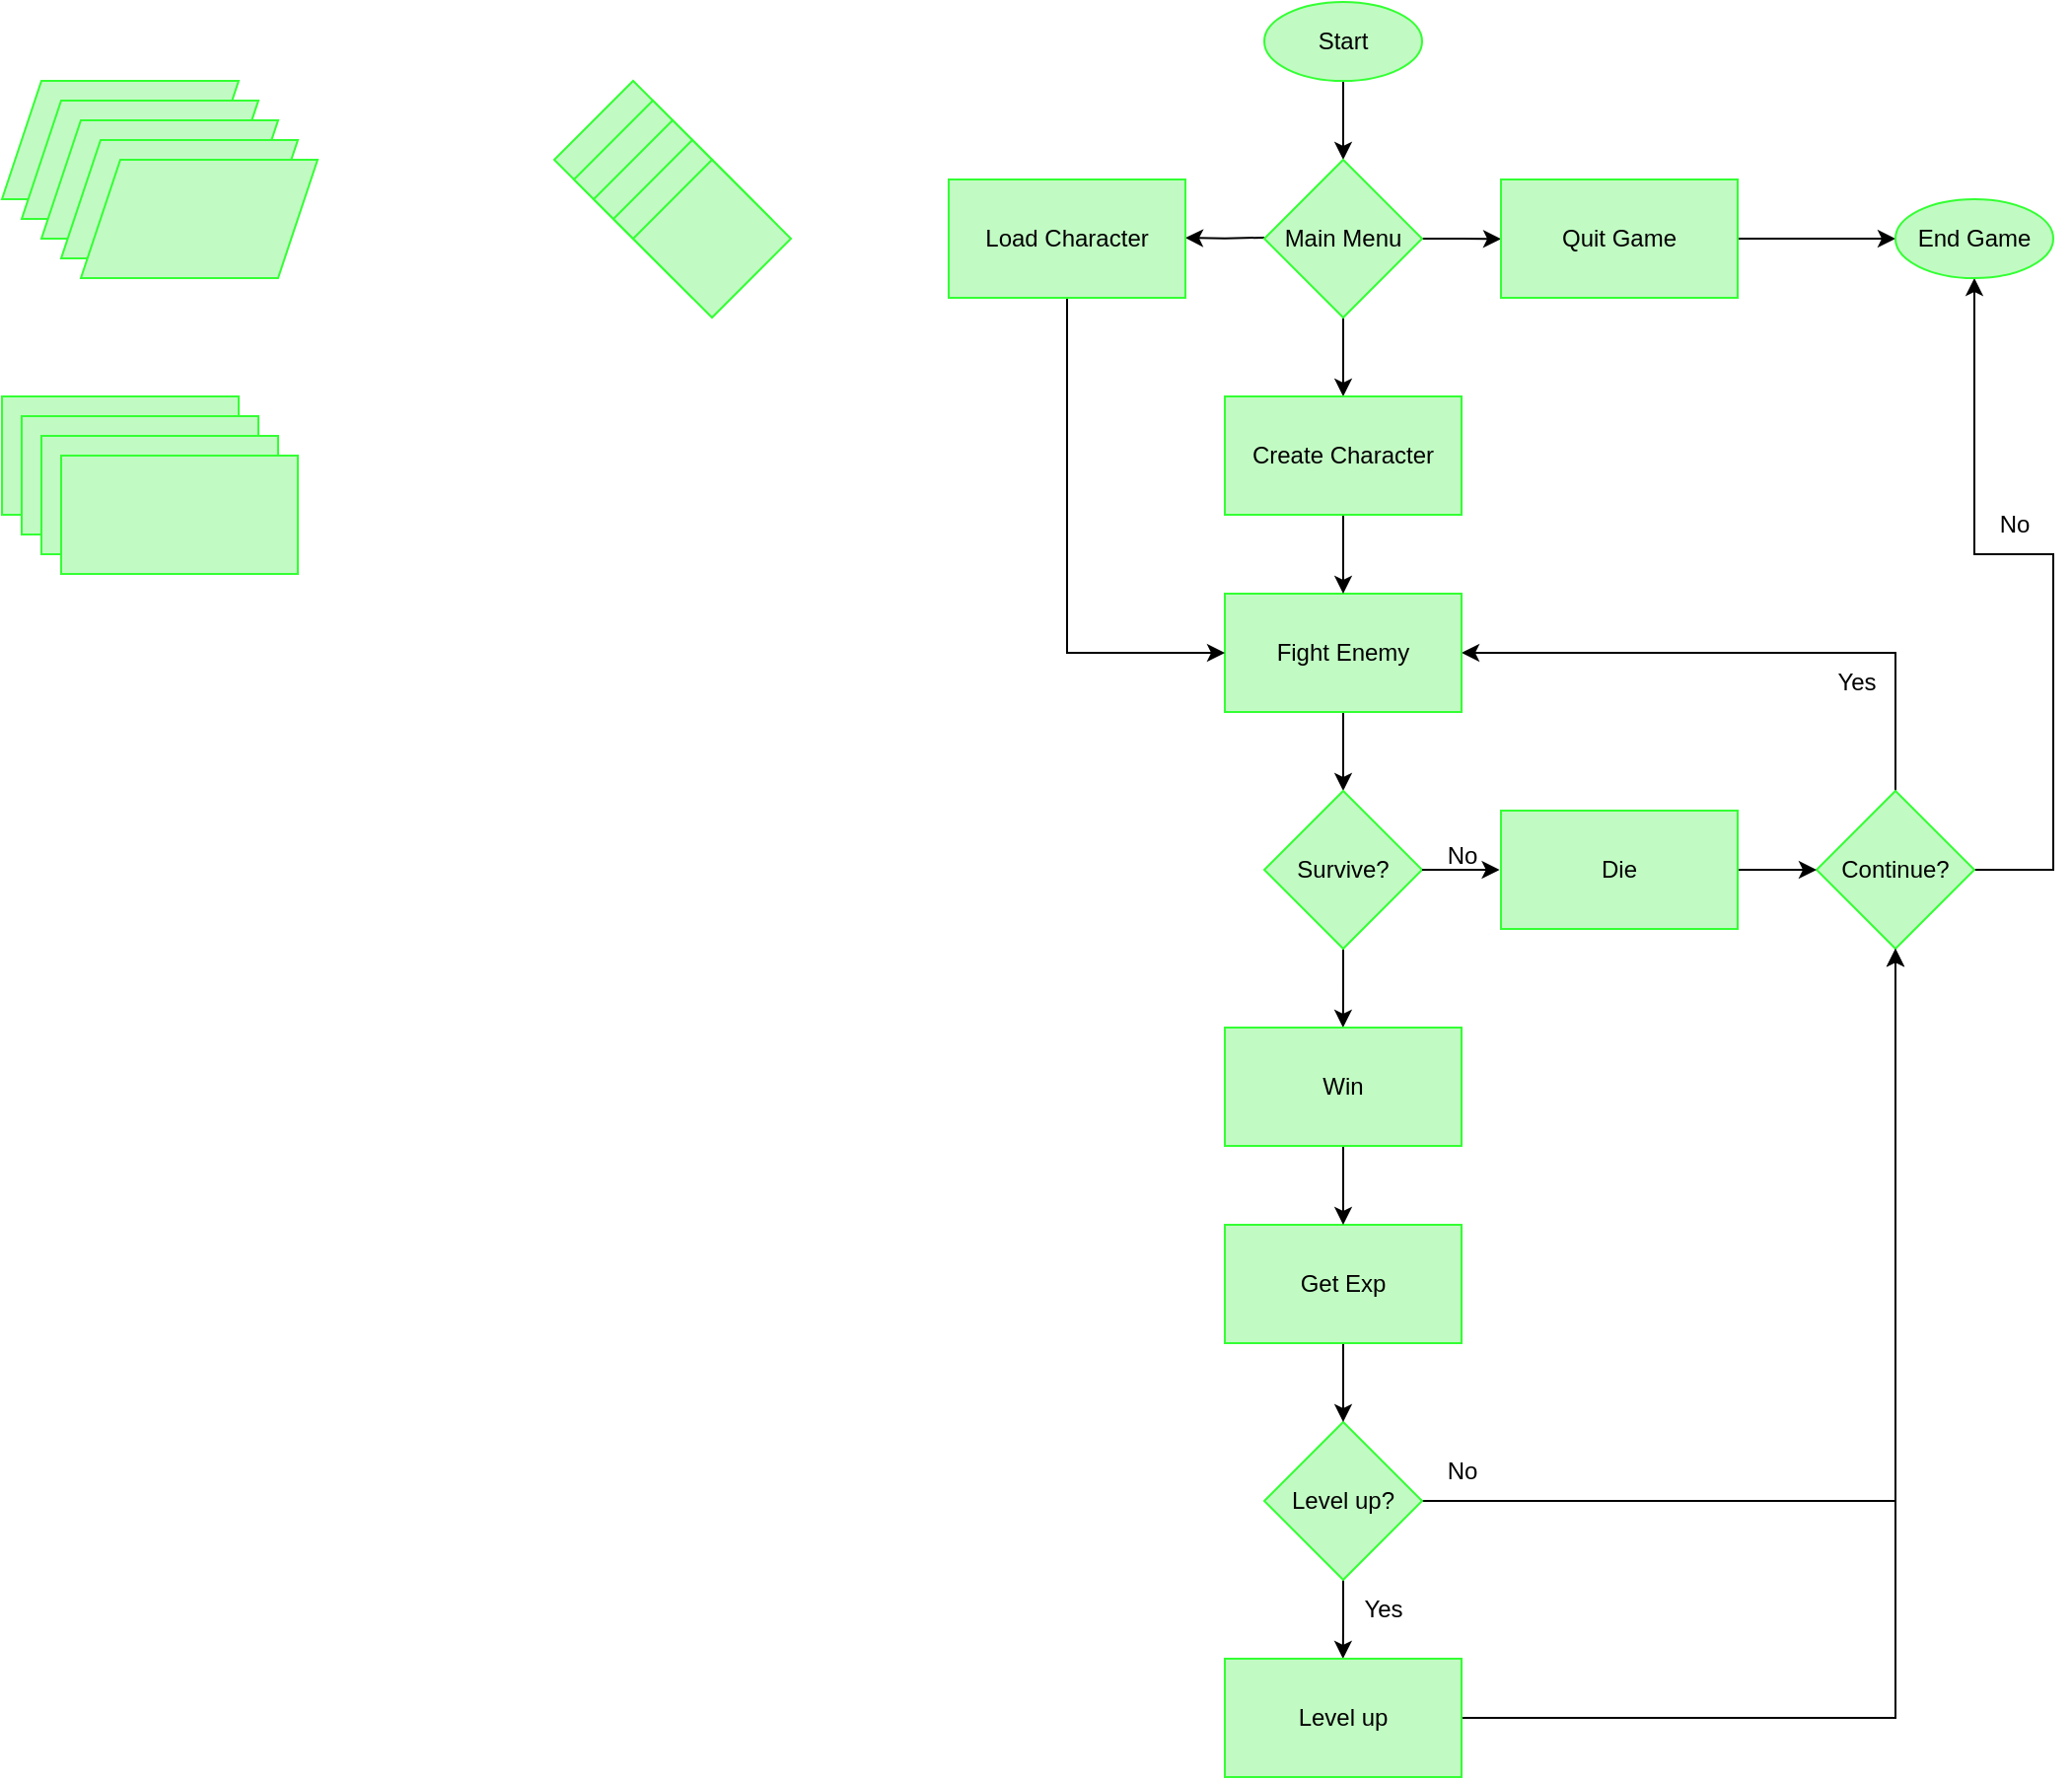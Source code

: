 <mxfile version="25.0.3">
  <diagram id="6a731a19-8d31-9384-78a2-239565b7b9f0" name="Page-1">
    <mxGraphModel dx="2843" dy="780" grid="0" gridSize="10" guides="1" tooltips="1" connect="1" arrows="1" fold="1" page="1" pageScale="1" pageWidth="1169" pageHeight="827" background="none" math="0" shadow="0">
      <root>
        <mxCell id="0" />
        <mxCell id="1" parent="0" />
        <mxCell id="lUV5qcwQjhjCgoKluF-U-65" style="edgeStyle=orthogonalEdgeStyle;rounded=0;orthogonalLoop=1;jettySize=auto;html=1;exitX=0.5;exitY=1;exitDx=0;exitDy=0;entryX=0.5;entryY=0;entryDx=0;entryDy=0;" parent="1" source="lUV5qcwQjhjCgoKluF-U-56" target="lUV5qcwQjhjCgoKluF-U-64" edge="1">
          <mxGeometry relative="1" as="geometry" />
        </mxCell>
        <mxCell id="lUV5qcwQjhjCgoKluF-U-56" value="Start" style="ellipse;whiteSpace=wrap;html=1;strokeColor=#33FF33;fillColor=#C1FBC3;" parent="1" vertex="1">
          <mxGeometry x="320" y="40" width="80" height="40" as="geometry" />
        </mxCell>
        <mxCell id="lUV5qcwQjhjCgoKluF-U-113" style="edgeStyle=orthogonalEdgeStyle;rounded=0;orthogonalLoop=1;jettySize=auto;html=1;exitX=1;exitY=0.5;exitDx=0;exitDy=0;entryX=0.5;entryY=1;entryDx=0;entryDy=0;" parent="1" source="lUV5qcwQjhjCgoKluF-U-57" target="lUV5qcwQjhjCgoKluF-U-70" edge="1">
          <mxGeometry relative="1" as="geometry">
            <Array as="points">
              <mxPoint x="720" y="480" />
              <mxPoint x="720" y="320" />
              <mxPoint x="680" y="320" />
            </Array>
          </mxGeometry>
        </mxCell>
        <mxCell id="lUV5qcwQjhjCgoKluF-U-114" style="edgeStyle=orthogonalEdgeStyle;rounded=0;orthogonalLoop=1;jettySize=auto;html=1;exitX=0.5;exitY=0;exitDx=0;exitDy=0;entryX=1;entryY=0.5;entryDx=0;entryDy=0;" parent="1" source="lUV5qcwQjhjCgoKluF-U-57" target="lUV5qcwQjhjCgoKluF-U-72" edge="1">
          <mxGeometry relative="1" as="geometry" />
        </mxCell>
        <mxCell id="lUV5qcwQjhjCgoKluF-U-57" value="Continue?" style="rhombus;whiteSpace=wrap;html=1;strokeColor=#33FF33;fillColor=#C1FBC3;" parent="1" vertex="1">
          <mxGeometry x="600" y="440" width="80" height="80" as="geometry" />
        </mxCell>
        <mxCell id="lUV5qcwQjhjCgoKluF-U-63" value="" style="rhombus;whiteSpace=wrap;html=1;strokeColor=#33FF33;fillColor=#C1FBC3;" parent="1" vertex="1">
          <mxGeometry x="-40" y="80" width="80" height="80" as="geometry" />
        </mxCell>
        <mxCell id="lUV5qcwQjhjCgoKluF-U-67" style="edgeStyle=orthogonalEdgeStyle;rounded=0;orthogonalLoop=1;jettySize=auto;html=1;exitX=1;exitY=0.5;exitDx=0;exitDy=0;" parent="1" source="lUV5qcwQjhjCgoKluF-U-64" edge="1">
          <mxGeometry relative="1" as="geometry">
            <mxPoint x="440" y="160.143" as="targetPoint" />
          </mxGeometry>
        </mxCell>
        <mxCell id="lUV5qcwQjhjCgoKluF-U-68" style="edgeStyle=orthogonalEdgeStyle;rounded=0;orthogonalLoop=1;jettySize=auto;html=1;exitX=0;exitY=0.5;exitDx=0;exitDy=0;" parent="1" edge="1">
          <mxGeometry relative="1" as="geometry">
            <mxPoint x="280" y="159.583" as="targetPoint" />
            <mxPoint x="320" y="159.44" as="sourcePoint" />
          </mxGeometry>
        </mxCell>
        <mxCell id="lUV5qcwQjhjCgoKluF-U-97" style="edgeStyle=orthogonalEdgeStyle;rounded=0;orthogonalLoop=1;jettySize=auto;html=1;exitX=0.5;exitY=1;exitDx=0;exitDy=0;entryX=0.5;entryY=0;entryDx=0;entryDy=0;" parent="1" source="lUV5qcwQjhjCgoKluF-U-64" target="lUV5qcwQjhjCgoKluF-U-75" edge="1">
          <mxGeometry relative="1" as="geometry" />
        </mxCell>
        <mxCell id="lUV5qcwQjhjCgoKluF-U-64" value="Main Menu" style="rhombus;whiteSpace=wrap;html=1;strokeColor=#33FF33;fillColor=#C1FBC3;" parent="1" vertex="1">
          <mxGeometry x="320" y="120" width="80" height="80" as="geometry" />
        </mxCell>
        <mxCell id="lUV5qcwQjhjCgoKluF-U-71" style="edgeStyle=orthogonalEdgeStyle;rounded=0;orthogonalLoop=1;jettySize=auto;html=1;exitX=1;exitY=0.5;exitDx=0;exitDy=0;entryX=0;entryY=0.5;entryDx=0;entryDy=0;" parent="1" source="lUV5qcwQjhjCgoKluF-U-69" target="lUV5qcwQjhjCgoKluF-U-70" edge="1">
          <mxGeometry relative="1" as="geometry" />
        </mxCell>
        <mxCell id="lUV5qcwQjhjCgoKluF-U-69" value="Quit Game" style="rounded=0;whiteSpace=wrap;html=1;strokeColor=#33FF33;fillColor=#C1FBC3;" parent="1" vertex="1">
          <mxGeometry x="440" y="130" width="120" height="60" as="geometry" />
        </mxCell>
        <mxCell id="lUV5qcwQjhjCgoKluF-U-70" value="End Game" style="ellipse;whiteSpace=wrap;html=1;strokeColor=#33FF33;fillColor=#C1FBC3;" parent="1" vertex="1">
          <mxGeometry x="640" y="140" width="80" height="40" as="geometry" />
        </mxCell>
        <mxCell id="lUV5qcwQjhjCgoKluF-U-100" style="edgeStyle=orthogonalEdgeStyle;rounded=0;orthogonalLoop=1;jettySize=auto;html=1;exitX=0.5;exitY=1;exitDx=0;exitDy=0;entryX=0.5;entryY=0;entryDx=0;entryDy=0;" parent="1" source="lUV5qcwQjhjCgoKluF-U-72" target="lUV5qcwQjhjCgoKluF-U-76" edge="1">
          <mxGeometry relative="1" as="geometry" />
        </mxCell>
        <mxCell id="lUV5qcwQjhjCgoKluF-U-72" value="Fight Enemy" style="rounded=0;whiteSpace=wrap;html=1;strokeColor=#33FF33;fillColor=#C1FBC3;" parent="1" vertex="1">
          <mxGeometry x="300" y="340" width="120" height="60" as="geometry" />
        </mxCell>
        <mxCell id="lUV5qcwQjhjCgoKluF-U-73" value="" style="rounded=0;whiteSpace=wrap;html=1;strokeColor=#33FF33;fillColor=#C1FBC3;" parent="1" vertex="1">
          <mxGeometry x="-320" y="240" width="120" height="60" as="geometry" />
        </mxCell>
        <mxCell id="lUV5qcwQjhjCgoKluF-U-99" style="edgeStyle=orthogonalEdgeStyle;rounded=0;orthogonalLoop=1;jettySize=auto;html=1;exitX=0.5;exitY=1;exitDx=0;exitDy=0;entryX=0;entryY=0.5;entryDx=0;entryDy=0;" parent="1" source="lUV5qcwQjhjCgoKluF-U-74" target="lUV5qcwQjhjCgoKluF-U-72" edge="1">
          <mxGeometry relative="1" as="geometry" />
        </mxCell>
        <mxCell id="lUV5qcwQjhjCgoKluF-U-74" value="Load Character" style="rounded=0;whiteSpace=wrap;html=1;strokeColor=#33FF33;fillColor=#C1FBC3;" parent="1" vertex="1">
          <mxGeometry x="160" y="130" width="120" height="60" as="geometry" />
        </mxCell>
        <mxCell id="lUV5qcwQjhjCgoKluF-U-98" style="edgeStyle=orthogonalEdgeStyle;rounded=0;orthogonalLoop=1;jettySize=auto;html=1;exitX=0.5;exitY=1;exitDx=0;exitDy=0;entryX=0.5;entryY=0;entryDx=0;entryDy=0;" parent="1" source="lUV5qcwQjhjCgoKluF-U-75" target="lUV5qcwQjhjCgoKluF-U-72" edge="1">
          <mxGeometry relative="1" as="geometry" />
        </mxCell>
        <mxCell id="lUV5qcwQjhjCgoKluF-U-75" value="Create Character" style="rounded=0;whiteSpace=wrap;html=1;strokeColor=#33FF33;fillColor=#C1FBC3;" parent="1" vertex="1">
          <mxGeometry x="300" y="240" width="120" height="60" as="geometry" />
        </mxCell>
        <mxCell id="lUV5qcwQjhjCgoKluF-U-108" style="edgeStyle=orthogonalEdgeStyle;rounded=0;orthogonalLoop=1;jettySize=auto;html=1;exitX=0.5;exitY=1;exitDx=0;exitDy=0;" parent="1" source="lUV5qcwQjhjCgoKluF-U-76" edge="1">
          <mxGeometry relative="1" as="geometry">
            <mxPoint x="359.923" y="560" as="targetPoint" />
          </mxGeometry>
        </mxCell>
        <mxCell id="lUV5qcwQjhjCgoKluF-U-76" value="Survive?" style="rhombus;whiteSpace=wrap;html=1;strokeColor=#33FF33;fillColor=#C1FBC3;" parent="1" vertex="1">
          <mxGeometry x="320" y="440" width="80" height="80" as="geometry" />
        </mxCell>
        <mxCell id="lUV5qcwQjhjCgoKluF-U-117" style="edgeStyle=orthogonalEdgeStyle;rounded=0;orthogonalLoop=1;jettySize=auto;html=1;exitX=0.5;exitY=1;exitDx=0;exitDy=0;" parent="1" source="lUV5qcwQjhjCgoKluF-U-77" edge="1">
          <mxGeometry relative="1" as="geometry">
            <mxPoint x="359.895" y="880" as="targetPoint" />
          </mxGeometry>
        </mxCell>
        <mxCell id="lUV5qcwQjhjCgoKluF-U-139" style="edgeStyle=orthogonalEdgeStyle;rounded=0;orthogonalLoop=1;jettySize=auto;html=1;exitX=1;exitY=0.5;exitDx=0;exitDy=0;entryX=0.5;entryY=1;entryDx=0;entryDy=0;" parent="1" source="lUV5qcwQjhjCgoKluF-U-77" target="lUV5qcwQjhjCgoKluF-U-57" edge="1">
          <mxGeometry relative="1" as="geometry" />
        </mxCell>
        <mxCell id="lUV5qcwQjhjCgoKluF-U-77" value="Level up?" style="rhombus;whiteSpace=wrap;html=1;strokeColor=#33FF33;fillColor=#C1FBC3;" parent="1" vertex="1">
          <mxGeometry x="320" y="760" width="80" height="80" as="geometry" />
        </mxCell>
        <mxCell id="lUV5qcwQjhjCgoKluF-U-78" value="" style="shape=parallelogram;perimeter=parallelogramPerimeter;whiteSpace=wrap;html=1;fixedSize=1;strokeColor=#33FF33;fillColor=#C1FBC3;" parent="1" vertex="1">
          <mxGeometry x="-320" y="80" width="120" height="60" as="geometry" />
        </mxCell>
        <mxCell id="lUV5qcwQjhjCgoKluF-U-102" value="No" style="text;html=1;align=center;verticalAlign=middle;resizable=0;points=[];autosize=1;strokeColor=none;fillColor=none;" parent="1" vertex="1">
          <mxGeometry x="400" y="458" width="40" height="30" as="geometry" />
        </mxCell>
        <mxCell id="lUV5qcwQjhjCgoKluF-U-116" style="edgeStyle=orthogonalEdgeStyle;rounded=0;orthogonalLoop=1;jettySize=auto;html=1;exitX=0.5;exitY=1;exitDx=0;exitDy=0;" parent="1" source="lUV5qcwQjhjCgoKluF-U-104" target="lUV5qcwQjhjCgoKluF-U-77" edge="1">
          <mxGeometry relative="1" as="geometry" />
        </mxCell>
        <mxCell id="lUV5qcwQjhjCgoKluF-U-104" value="Get Exp" style="rounded=0;whiteSpace=wrap;html=1;strokeColor=#33FF33;fillColor=#C1FBC3;" parent="1" vertex="1">
          <mxGeometry x="300" y="660" width="120" height="60" as="geometry" />
        </mxCell>
        <mxCell id="lUV5qcwQjhjCgoKluF-U-109" style="edgeStyle=orthogonalEdgeStyle;rounded=0;orthogonalLoop=1;jettySize=auto;html=1;exitX=0.5;exitY=1;exitDx=0;exitDy=0;entryX=0.5;entryY=0;entryDx=0;entryDy=0;" parent="1" source="lUV5qcwQjhjCgoKluF-U-105" target="lUV5qcwQjhjCgoKluF-U-104" edge="1">
          <mxGeometry relative="1" as="geometry" />
        </mxCell>
        <mxCell id="lUV5qcwQjhjCgoKluF-U-105" value="Win" style="rounded=0;whiteSpace=wrap;html=1;strokeColor=#33FF33;fillColor=#C1FBC3;" parent="1" vertex="1">
          <mxGeometry x="300" y="560" width="120" height="60" as="geometry" />
        </mxCell>
        <mxCell id="lUV5qcwQjhjCgoKluF-U-110" style="edgeStyle=orthogonalEdgeStyle;rounded=0;orthogonalLoop=1;jettySize=auto;html=1;exitX=1;exitY=0.5;exitDx=0;exitDy=0;entryX=0;entryY=0.5;entryDx=0;entryDy=0;" parent="1" source="lUV5qcwQjhjCgoKluF-U-106" target="lUV5qcwQjhjCgoKluF-U-57" edge="1">
          <mxGeometry relative="1" as="geometry" />
        </mxCell>
        <mxCell id="lUV5qcwQjhjCgoKluF-U-106" value="Die" style="rounded=0;whiteSpace=wrap;html=1;strokeColor=#33FF33;fillColor=#C1FBC3;" parent="1" vertex="1">
          <mxGeometry x="440" y="450" width="120" height="60" as="geometry" />
        </mxCell>
        <mxCell id="lUV5qcwQjhjCgoKluF-U-107" style="edgeStyle=orthogonalEdgeStyle;rounded=0;orthogonalLoop=1;jettySize=auto;html=1;exitX=1;exitY=0.5;exitDx=0;exitDy=0;entryX=0.982;entryY=0.752;entryDx=0;entryDy=0;entryPerimeter=0;" parent="1" source="lUV5qcwQjhjCgoKluF-U-76" target="lUV5qcwQjhjCgoKluF-U-102" edge="1">
          <mxGeometry relative="1" as="geometry" />
        </mxCell>
        <mxCell id="lUV5qcwQjhjCgoKluF-U-112" value="No" style="text;html=1;align=center;verticalAlign=middle;resizable=0;points=[];autosize=1;strokeColor=none;fillColor=none;" parent="1" vertex="1">
          <mxGeometry x="680" y="290" width="40" height="30" as="geometry" />
        </mxCell>
        <mxCell id="lUV5qcwQjhjCgoKluF-U-115" value="Yes" style="text;html=1;align=center;verticalAlign=middle;resizable=0;points=[];autosize=1;strokeColor=none;fillColor=none;" parent="1" vertex="1">
          <mxGeometry x="600" y="370" width="40" height="30" as="geometry" />
        </mxCell>
        <mxCell id="lUV5qcwQjhjCgoKluF-U-119" value="Yes" style="text;html=1;align=center;verticalAlign=middle;resizable=0;points=[];autosize=1;strokeColor=none;fillColor=none;" parent="1" vertex="1">
          <mxGeometry x="360" y="840" width="40" height="30" as="geometry" />
        </mxCell>
        <mxCell id="lUV5qcwQjhjCgoKluF-U-120" value="No" style="text;html=1;align=center;verticalAlign=middle;resizable=0;points=[];autosize=1;strokeColor=none;fillColor=none;" parent="1" vertex="1">
          <mxGeometry x="400" y="770" width="40" height="30" as="geometry" />
        </mxCell>
        <mxCell id="lUV5qcwQjhjCgoKluF-U-123" value="" style="rhombus;whiteSpace=wrap;html=1;strokeColor=#33FF33;fillColor=#C1FBC3;" parent="1" vertex="1">
          <mxGeometry x="-30" y="90" width="80" height="80" as="geometry" />
        </mxCell>
        <mxCell id="lUV5qcwQjhjCgoKluF-U-124" value="" style="rhombus;whiteSpace=wrap;html=1;strokeColor=#33FF33;fillColor=#C1FBC3;" parent="1" vertex="1">
          <mxGeometry x="-20" y="100" width="80" height="80" as="geometry" />
        </mxCell>
        <mxCell id="lUV5qcwQjhjCgoKluF-U-125" value="" style="rhombus;whiteSpace=wrap;html=1;strokeColor=#33FF33;fillColor=#C1FBC3;" parent="1" vertex="1">
          <mxGeometry x="-10" y="110" width="80" height="80" as="geometry" />
        </mxCell>
        <mxCell id="lUV5qcwQjhjCgoKluF-U-126" value="" style="rhombus;whiteSpace=wrap;html=1;strokeColor=#33FF33;fillColor=#C1FBC3;" parent="1" vertex="1">
          <mxGeometry y="120" width="80" height="80" as="geometry" />
        </mxCell>
        <mxCell id="lUV5qcwQjhjCgoKluF-U-133" value="" style="rounded=0;whiteSpace=wrap;html=1;strokeColor=#33FF33;fillColor=#C1FBC3;" parent="1" vertex="1">
          <mxGeometry x="-310" y="250" width="120" height="60" as="geometry" />
        </mxCell>
        <mxCell id="lUV5qcwQjhjCgoKluF-U-134" value="" style="rounded=0;whiteSpace=wrap;html=1;strokeColor=#33FF33;fillColor=#C1FBC3;" parent="1" vertex="1">
          <mxGeometry x="-300" y="260" width="120" height="60" as="geometry" />
        </mxCell>
        <mxCell id="lUV5qcwQjhjCgoKluF-U-135" value="" style="rounded=0;whiteSpace=wrap;html=1;strokeColor=#33FF33;fillColor=#C1FBC3;" parent="1" vertex="1">
          <mxGeometry x="-290" y="270" width="120" height="60" as="geometry" />
        </mxCell>
        <mxCell id="lUV5qcwQjhjCgoKluF-U-138" style="edgeStyle=orthogonalEdgeStyle;rounded=0;orthogonalLoop=1;jettySize=auto;html=1;exitX=1;exitY=0.5;exitDx=0;exitDy=0;entryX=0.5;entryY=1;entryDx=0;entryDy=0;" parent="1" source="lUV5qcwQjhjCgoKluF-U-136" target="lUV5qcwQjhjCgoKluF-U-57" edge="1">
          <mxGeometry relative="1" as="geometry" />
        </mxCell>
        <mxCell id="lUV5qcwQjhjCgoKluF-U-136" value="Level up" style="rounded=0;whiteSpace=wrap;html=1;strokeColor=#33FF33;fillColor=#C1FBC3;" parent="1" vertex="1">
          <mxGeometry x="300" y="880" width="120" height="60" as="geometry" />
        </mxCell>
        <mxCell id="lUV5qcwQjhjCgoKluF-U-140" value="" style="shape=parallelogram;perimeter=parallelogramPerimeter;whiteSpace=wrap;html=1;fixedSize=1;strokeColor=#33FF33;fillColor=#C1FBC3;" parent="1" vertex="1">
          <mxGeometry x="-310" y="90" width="120" height="60" as="geometry" />
        </mxCell>
        <mxCell id="lUV5qcwQjhjCgoKluF-U-141" value="" style="shape=parallelogram;perimeter=parallelogramPerimeter;whiteSpace=wrap;html=1;fixedSize=1;strokeColor=#33FF33;fillColor=#C1FBC3;" parent="1" vertex="1">
          <mxGeometry x="-300" y="100" width="120" height="60" as="geometry" />
        </mxCell>
        <mxCell id="lUV5qcwQjhjCgoKluF-U-142" value="" style="shape=parallelogram;perimeter=parallelogramPerimeter;whiteSpace=wrap;html=1;fixedSize=1;strokeColor=#33FF33;fillColor=#C1FBC3;" parent="1" vertex="1">
          <mxGeometry x="-290" y="110" width="120" height="60" as="geometry" />
        </mxCell>
        <mxCell id="lUV5qcwQjhjCgoKluF-U-143" value="" style="shape=parallelogram;perimeter=parallelogramPerimeter;whiteSpace=wrap;html=1;fixedSize=1;strokeColor=#33FF33;fillColor=#C1FBC3;" parent="1" vertex="1">
          <mxGeometry x="-280" y="120" width="120" height="60" as="geometry" />
        </mxCell>
      </root>
    </mxGraphModel>
  </diagram>
</mxfile>
